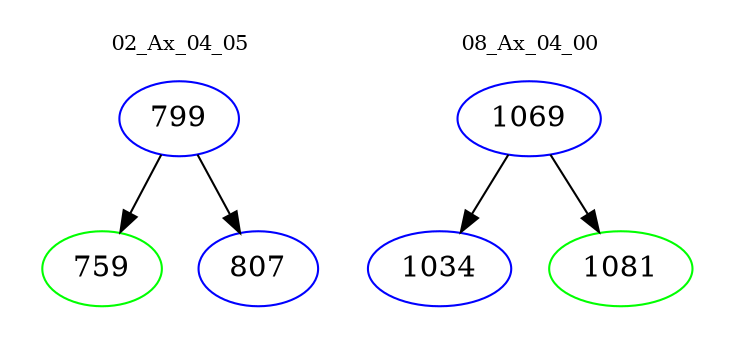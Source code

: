 digraph{
subgraph cluster_0 {
color = white
label = "02_Ax_04_05";
fontsize=10;
T0_799 [label="799", color="blue"]
T0_799 -> T0_759 [color="black"]
T0_759 [label="759", color="green"]
T0_799 -> T0_807 [color="black"]
T0_807 [label="807", color="blue"]
}
subgraph cluster_1 {
color = white
label = "08_Ax_04_00";
fontsize=10;
T1_1069 [label="1069", color="blue"]
T1_1069 -> T1_1034 [color="black"]
T1_1034 [label="1034", color="blue"]
T1_1069 -> T1_1081 [color="black"]
T1_1081 [label="1081", color="green"]
}
}
